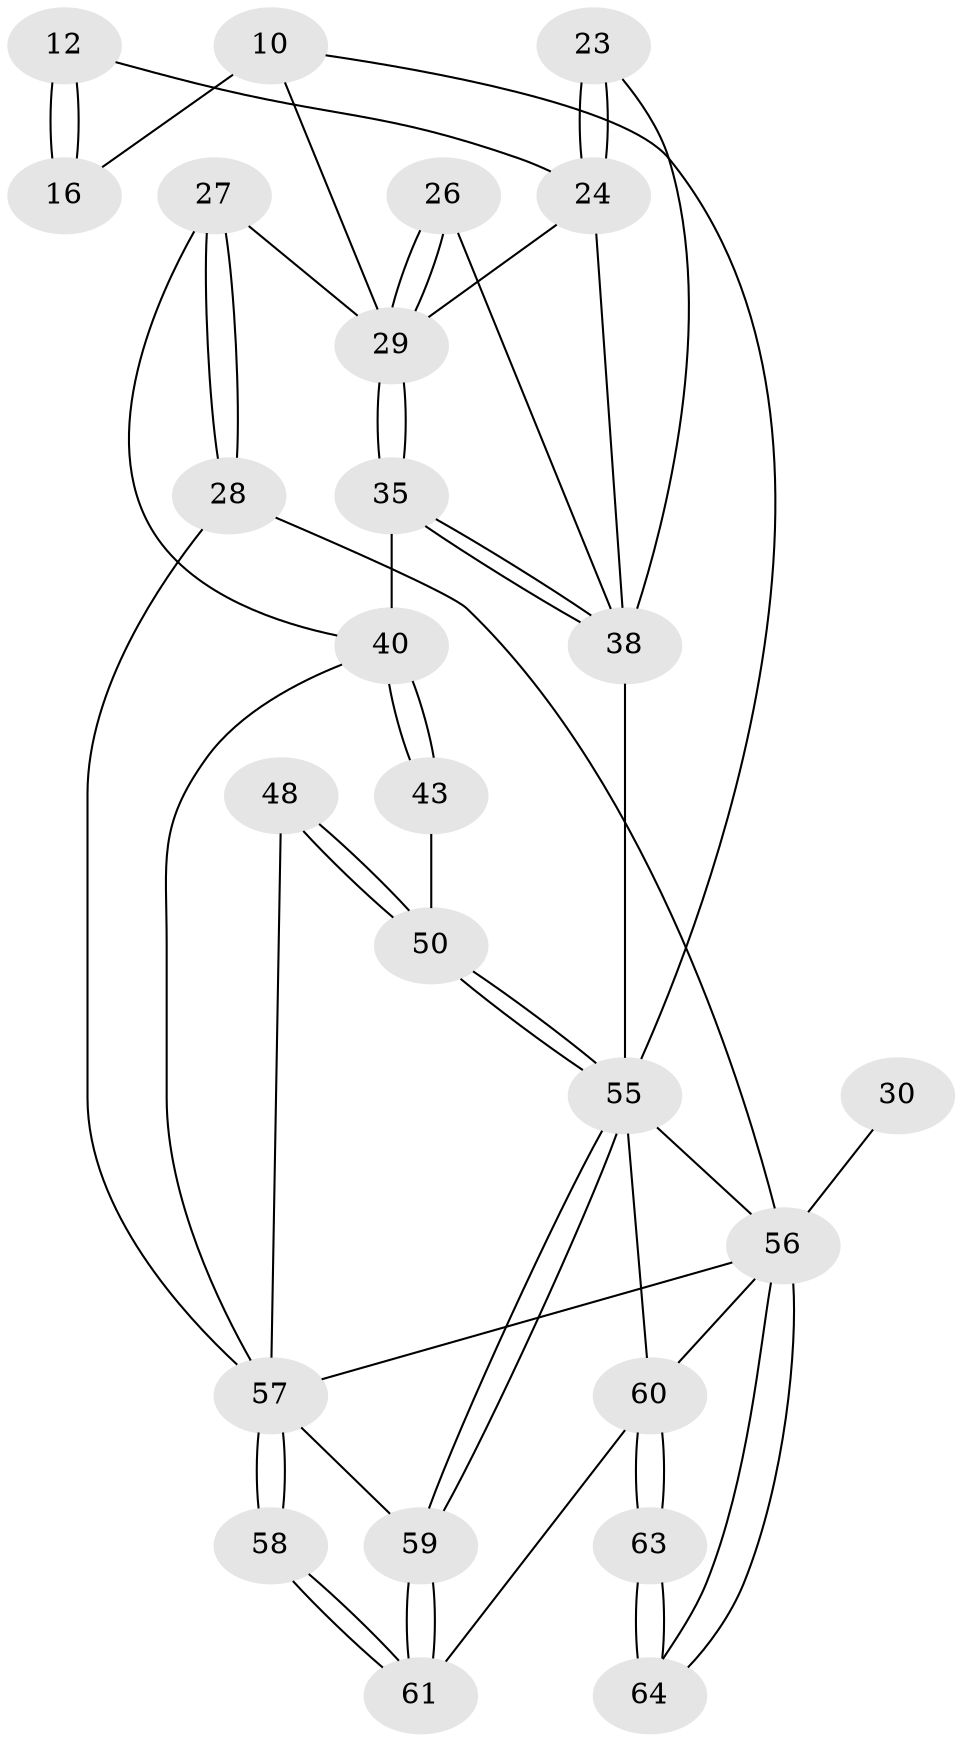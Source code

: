 // original degree distribution, {3: 0.03125, 6: 0.203125, 5: 0.53125, 4: 0.234375}
// Generated by graph-tools (version 1.1) at 2025/05/03/04/25 22:05:16]
// undirected, 25 vertices, 56 edges
graph export_dot {
graph [start="1"]
  node [color=gray90,style=filled];
  10 [pos="+0.6941129848455596+0",super="+9"];
  12 [pos="+0.6424750496156737+0.23158674184646416"];
  16 [pos="+0.7352178198670682+0.19241067582829594",super="+11"];
  23 [pos="+0.6428166792376737+0.32733100441207236"];
  24 [pos="+0.48281900175463605+0.30454177080892353",super="+14+13"];
  26 [pos="+0.4485615065966995+0.32628520787853255"];
  27 [pos="+0+0.3031881210364662",super="+20+4"];
  28 [pos="+0+0.2962303732926754",super="+3"];
  29 [pos="+0.4169451690622394+0.3887235200623996",super="+18+17+15"];
  30 [pos="+1+0.29376459807269456"];
  35 [pos="+0.41014644629352964+0.4492073768520291"];
  38 [pos="+0.6395229802103175+0.4758005865803964",super="+37+22"];
  40 [pos="+0.18735302980670843+0.5657798521755528",super="+34+33+36"];
  43 [pos="+0.3438392947877434+0.5218616035514616"];
  48 [pos="+0.3725832871032159+0.7673333699021876"];
  50 [pos="+0.47265905798214+0.779999226640961",super="+46+47"];
  55 [pos="+0.4884003960734112+0.7901706705311786",super="+54+45"];
  56 [pos="+1+1",super="+51+31+7"];
  57 [pos="+0.2764224952200118+0.8285798826496006",super="+49+41+44"];
  58 [pos="+0+1"];
  59 [pos="+0.4694221237534648+0.9398103913846775"];
  60 [pos="+0.5356582460317216+1",super="+53"];
  61 [pos="+0.4800413561200527+1"];
  63 [pos="+0.5880299857870217+1",super="+62"];
  64 [pos="+1+1"];
  10 -- 16 [weight=2];
  10 -- 29;
  10 -- 55;
  12 -- 16 [weight=2];
  12 -- 16;
  12 -- 24;
  23 -- 24 [weight=2];
  23 -- 24;
  23 -- 38;
  24 -- 38;
  24 -- 29;
  26 -- 29 [weight=2];
  26 -- 29;
  26 -- 38;
  27 -- 28 [weight=2];
  27 -- 28;
  27 -- 40 [weight=2];
  27 -- 29 [weight=2];
  28 -- 56;
  28 -- 57 [weight=2];
  29 -- 35;
  29 -- 35;
  30 -- 56 [weight=3];
  35 -- 38;
  35 -- 38;
  35 -- 40;
  38 -- 55 [weight=2];
  40 -- 43 [weight=2];
  40 -- 43;
  40 -- 57;
  43 -- 50;
  48 -- 50 [weight=2];
  48 -- 50;
  48 -- 57;
  50 -- 55 [weight=2];
  50 -- 55;
  55 -- 59;
  55 -- 59;
  55 -- 60;
  55 -- 56 [weight=2];
  56 -- 64;
  56 -- 64;
  56 -- 57;
  56 -- 60;
  57 -- 58 [weight=2];
  57 -- 58;
  57 -- 59;
  58 -- 61;
  58 -- 61;
  59 -- 61;
  59 -- 61;
  60 -- 61;
  60 -- 63 [weight=2];
  60 -- 63;
  63 -- 64 [weight=2];
  63 -- 64;
}
